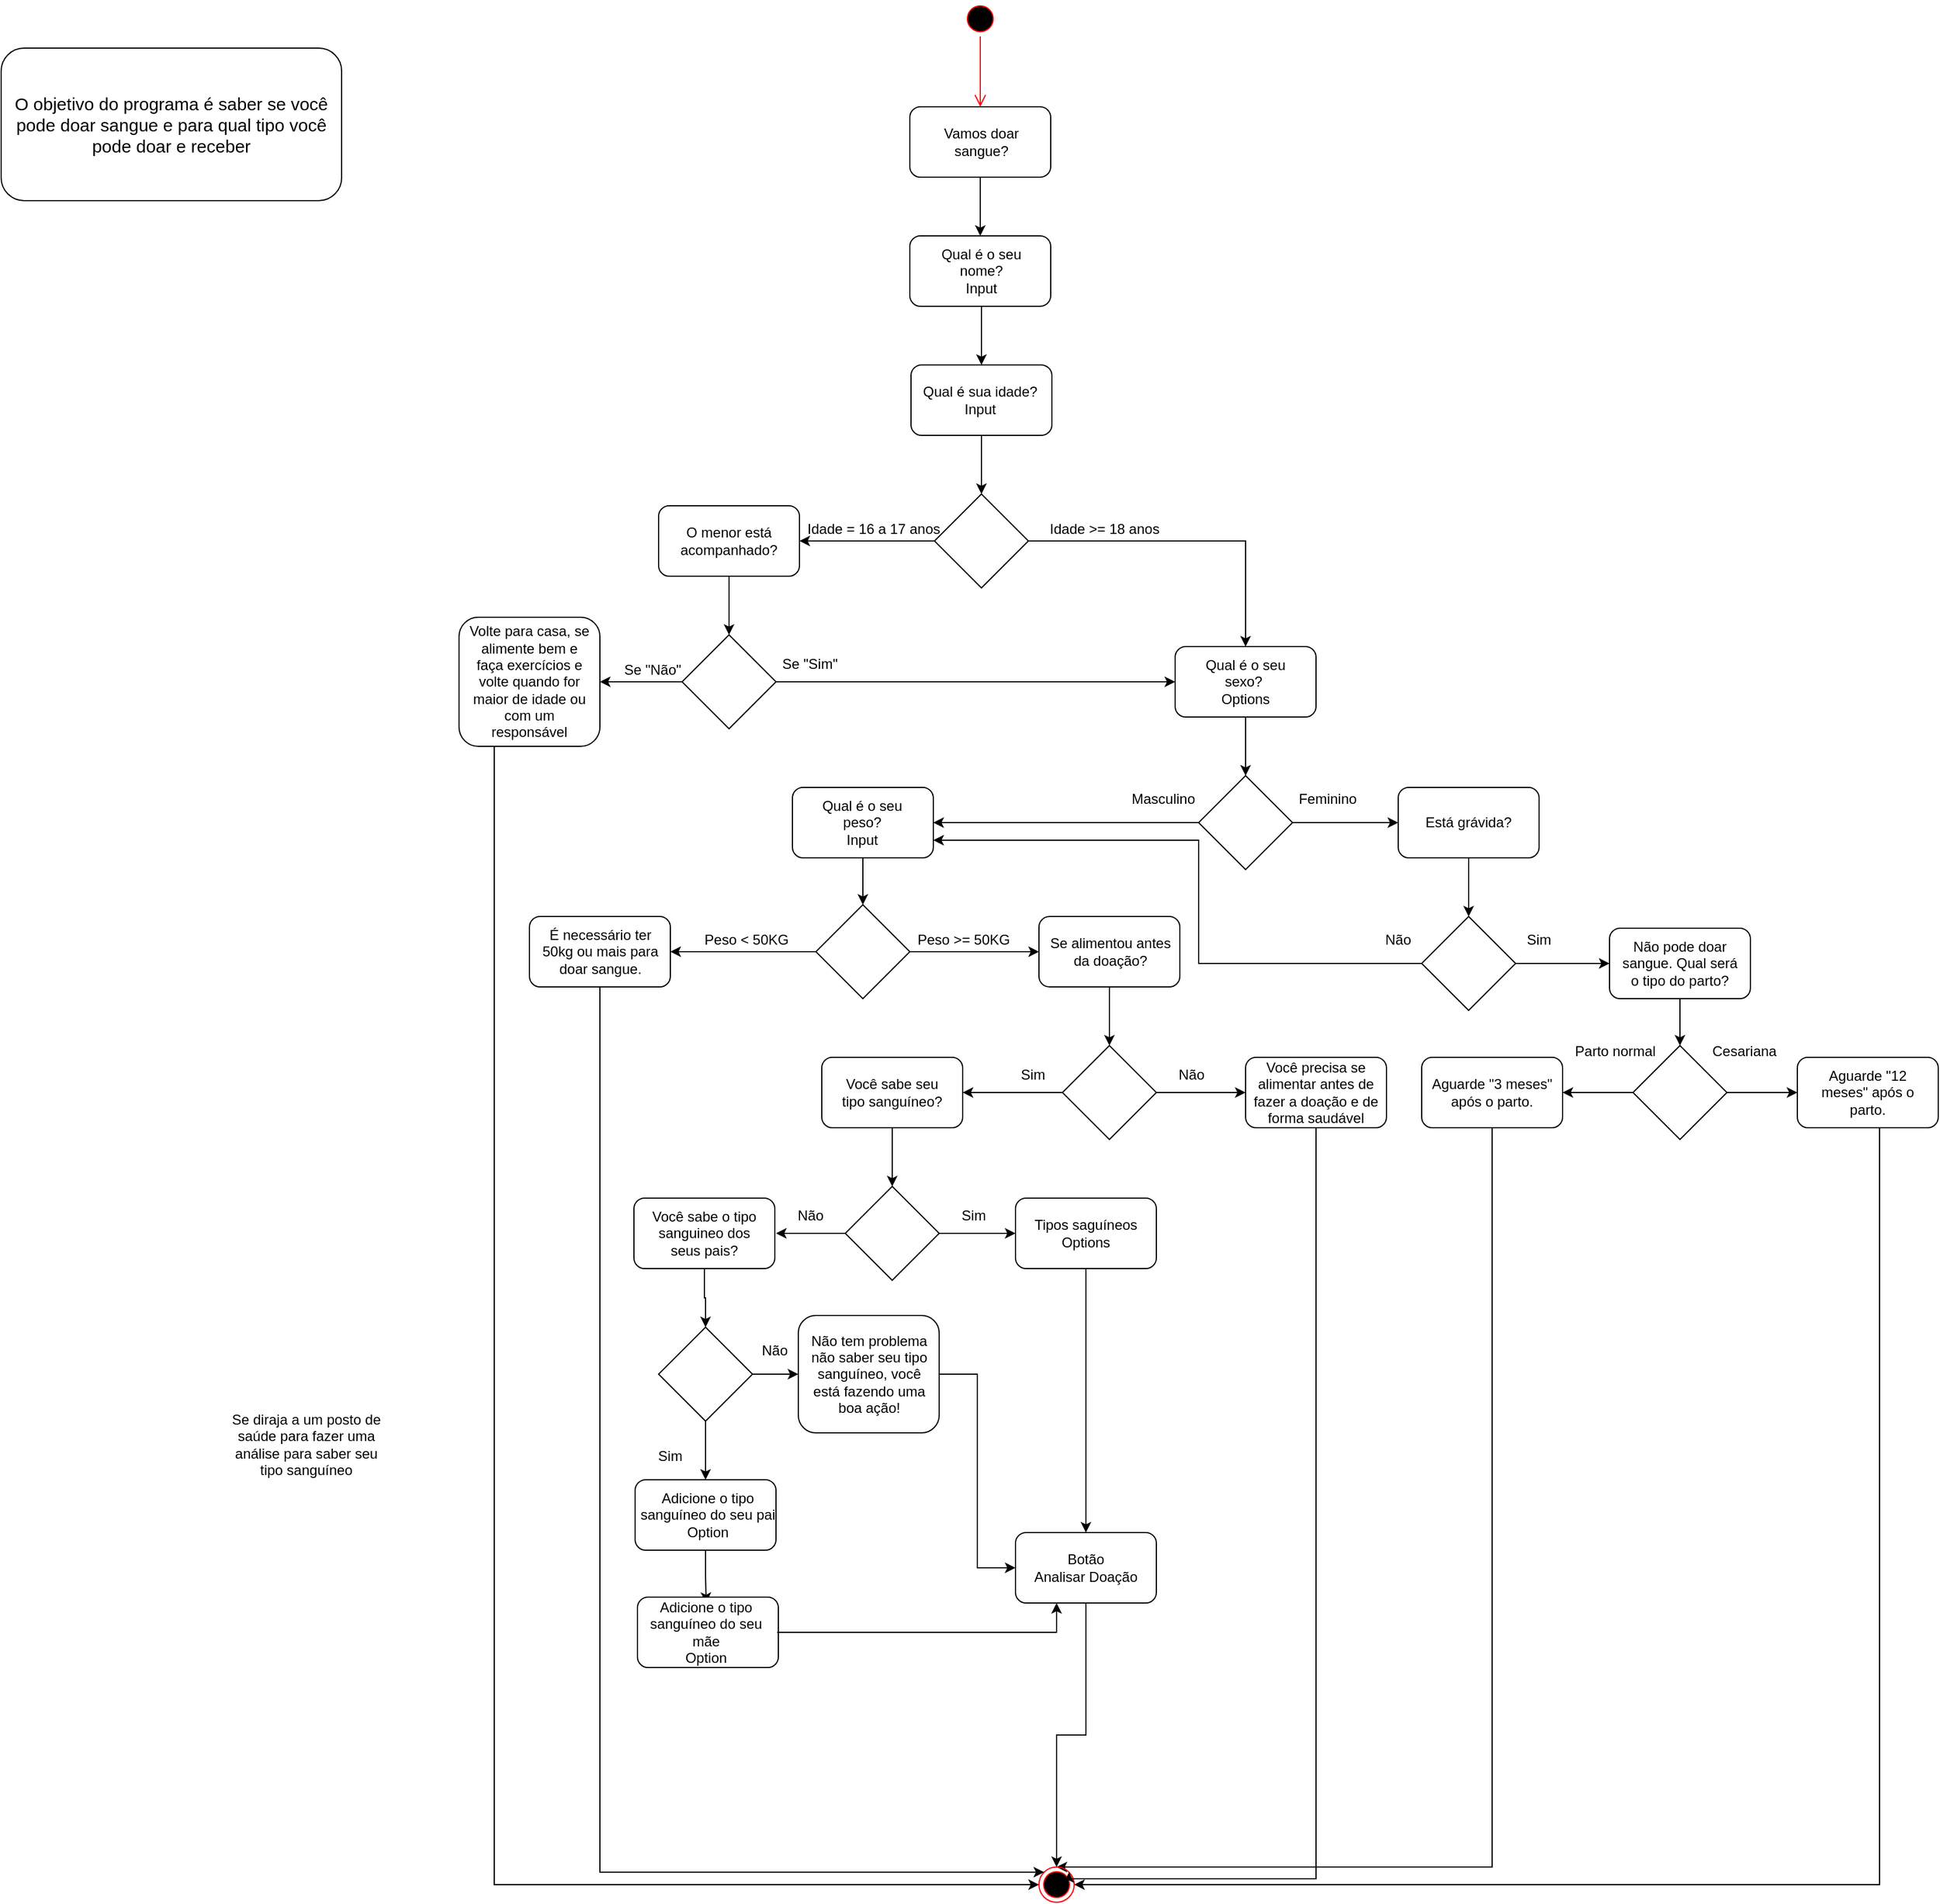 <mxfile version="14.1.8" type="device"><diagram id="5ksICVhBt_8RiH0qXuux" name="Página-1"><mxGraphModel dx="3310" dy="1068" grid="1" gridSize="10" guides="1" tooltips="1" connect="1" arrows="1" fold="1" page="1" pageScale="1" pageWidth="827" pageHeight="1169" math="0" shadow="0"><root><mxCell id="0"/><mxCell id="1" parent="0"/><mxCell id="E8vnJI_Ufq-YK6U0s7jm-1" value="" style="ellipse;html=1;shape=startState;fillColor=#000000;strokeColor=#ff0000;" vertex="1" parent="1"><mxGeometry x="399" y="60" width="30" height="30" as="geometry"/></mxCell><mxCell id="E8vnJI_Ufq-YK6U0s7jm-2" value="" style="edgeStyle=orthogonalEdgeStyle;html=1;verticalAlign=bottom;endArrow=open;endSize=8;strokeColor=#ff0000;" edge="1" source="E8vnJI_Ufq-YK6U0s7jm-1" parent="1"><mxGeometry relative="1" as="geometry"><mxPoint x="414" y="150" as="targetPoint"/></mxGeometry></mxCell><mxCell id="E8vnJI_Ufq-YK6U0s7jm-9" style="edgeStyle=orthogonalEdgeStyle;rounded=0;orthogonalLoop=1;jettySize=auto;html=1;entryX=0.5;entryY=0;entryDx=0;entryDy=0;" edge="1" parent="1" source="E8vnJI_Ufq-YK6U0s7jm-3" target="E8vnJI_Ufq-YK6U0s7jm-5"><mxGeometry relative="1" as="geometry"/></mxCell><mxCell id="E8vnJI_Ufq-YK6U0s7jm-3" value="" style="rounded=1;whiteSpace=wrap;html=1;" vertex="1" parent="1"><mxGeometry x="354" y="150" width="120" height="60" as="geometry"/></mxCell><mxCell id="E8vnJI_Ufq-YK6U0s7jm-4" value="Vamos doar sangue?" style="text;html=1;strokeColor=none;fillColor=none;align=center;verticalAlign=middle;whiteSpace=wrap;rounded=0;" vertex="1" parent="1"><mxGeometry x="360" y="160" width="110" height="40" as="geometry"/></mxCell><mxCell id="E8vnJI_Ufq-YK6U0s7jm-5" value="" style="rounded=1;whiteSpace=wrap;html=1;" vertex="1" parent="1"><mxGeometry x="354" y="260" width="120" height="60" as="geometry"/></mxCell><mxCell id="E8vnJI_Ufq-YK6U0s7jm-12" style="edgeStyle=orthogonalEdgeStyle;rounded=0;orthogonalLoop=1;jettySize=auto;html=1;entryX=0.5;entryY=0;entryDx=0;entryDy=0;" edge="1" parent="1" source="E8vnJI_Ufq-YK6U0s7jm-10" target="E8vnJI_Ufq-YK6U0s7jm-11"><mxGeometry relative="1" as="geometry"/></mxCell><mxCell id="E8vnJI_Ufq-YK6U0s7jm-10" value="Qual é o seu nome?&lt;br&gt;Input" style="text;html=1;strokeColor=none;fillColor=none;align=center;verticalAlign=middle;whiteSpace=wrap;rounded=0;" vertex="1" parent="1"><mxGeometry x="360" y="260" width="110" height="60" as="geometry"/></mxCell><mxCell id="E8vnJI_Ufq-YK6U0s7jm-17" style="edgeStyle=orthogonalEdgeStyle;rounded=0;orthogonalLoop=1;jettySize=auto;html=1;entryX=0.5;entryY=0;entryDx=0;entryDy=0;" edge="1" parent="1" source="E8vnJI_Ufq-YK6U0s7jm-11" target="E8vnJI_Ufq-YK6U0s7jm-16"><mxGeometry relative="1" as="geometry"/></mxCell><mxCell id="E8vnJI_Ufq-YK6U0s7jm-11" value="" style="rounded=1;whiteSpace=wrap;html=1;" vertex="1" parent="1"><mxGeometry x="355" y="370" width="120" height="60" as="geometry"/></mxCell><mxCell id="E8vnJI_Ufq-YK6U0s7jm-13" value="Qual é sua idade?&lt;br&gt;Input" style="text;html=1;strokeColor=none;fillColor=none;align=center;verticalAlign=middle;whiteSpace=wrap;rounded=0;" vertex="1" parent="1"><mxGeometry x="364" y="370" width="100" height="60" as="geometry"/></mxCell><mxCell id="E8vnJI_Ufq-YK6U0s7jm-21" style="edgeStyle=orthogonalEdgeStyle;rounded=0;orthogonalLoop=1;jettySize=auto;html=1;entryX=1;entryY=0.5;entryDx=0;entryDy=0;" edge="1" parent="1" source="E8vnJI_Ufq-YK6U0s7jm-16" target="E8vnJI_Ufq-YK6U0s7jm-19"><mxGeometry relative="1" as="geometry"/></mxCell><mxCell id="E8vnJI_Ufq-YK6U0s7jm-151" style="edgeStyle=orthogonalEdgeStyle;rounded=0;orthogonalLoop=1;jettySize=auto;html=1;entryX=0.5;entryY=0;entryDx=0;entryDy=0;" edge="1" parent="1" source="E8vnJI_Ufq-YK6U0s7jm-16" target="E8vnJI_Ufq-YK6U0s7jm-38"><mxGeometry relative="1" as="geometry"/></mxCell><mxCell id="E8vnJI_Ufq-YK6U0s7jm-16" value="" style="rhombus;whiteSpace=wrap;html=1;" vertex="1" parent="1"><mxGeometry x="375" y="480" width="80" height="80" as="geometry"/></mxCell><mxCell id="E8vnJI_Ufq-YK6U0s7jm-25" style="edgeStyle=orthogonalEdgeStyle;rounded=0;orthogonalLoop=1;jettySize=auto;html=1;entryX=0.5;entryY=0;entryDx=0;entryDy=0;" edge="1" parent="1" source="E8vnJI_Ufq-YK6U0s7jm-19" target="E8vnJI_Ufq-YK6U0s7jm-24"><mxGeometry relative="1" as="geometry"/></mxCell><mxCell id="E8vnJI_Ufq-YK6U0s7jm-19" value="" style="rounded=1;whiteSpace=wrap;html=1;" vertex="1" parent="1"><mxGeometry x="140" y="490" width="120" height="60" as="geometry"/></mxCell><mxCell id="E8vnJI_Ufq-YK6U0s7jm-22" value="Idade = 16 a 17 anos&amp;nbsp;" style="text;html=1;strokeColor=none;fillColor=none;align=center;verticalAlign=middle;whiteSpace=wrap;rounded=0;" vertex="1" parent="1"><mxGeometry x="260" y="500" width="130" height="20" as="geometry"/></mxCell><mxCell id="E8vnJI_Ufq-YK6U0s7jm-23" value="O menor está acompanhado?" style="text;html=1;strokeColor=none;fillColor=none;align=center;verticalAlign=middle;whiteSpace=wrap;rounded=0;" vertex="1" parent="1"><mxGeometry x="145" y="500" width="110" height="40" as="geometry"/></mxCell><mxCell id="E8vnJI_Ufq-YK6U0s7jm-29" style="edgeStyle=orthogonalEdgeStyle;rounded=0;orthogonalLoop=1;jettySize=auto;html=1;" edge="1" parent="1" source="E8vnJI_Ufq-YK6U0s7jm-24" target="E8vnJI_Ufq-YK6U0s7jm-26"><mxGeometry relative="1" as="geometry"/></mxCell><mxCell id="E8vnJI_Ufq-YK6U0s7jm-150" style="edgeStyle=orthogonalEdgeStyle;rounded=0;orthogonalLoop=1;jettySize=auto;html=1;entryX=0;entryY=0.5;entryDx=0;entryDy=0;" edge="1" parent="1" source="E8vnJI_Ufq-YK6U0s7jm-24" target="E8vnJI_Ufq-YK6U0s7jm-38"><mxGeometry relative="1" as="geometry"/></mxCell><mxCell id="E8vnJI_Ufq-YK6U0s7jm-24" value="" style="rhombus;whiteSpace=wrap;html=1;" vertex="1" parent="1"><mxGeometry x="160" y="600" width="80" height="80" as="geometry"/></mxCell><mxCell id="E8vnJI_Ufq-YK6U0s7jm-76" style="edgeStyle=orthogonalEdgeStyle;rounded=0;orthogonalLoop=1;jettySize=auto;html=1;entryX=0;entryY=0.5;entryDx=0;entryDy=0;" edge="1" parent="1" source="E8vnJI_Ufq-YK6U0s7jm-26" target="E8vnJI_Ufq-YK6U0s7jm-72"><mxGeometry relative="1" as="geometry"><Array as="points"><mxPoint y="1665"/></Array></mxGeometry></mxCell><mxCell id="E8vnJI_Ufq-YK6U0s7jm-26" value="" style="rounded=1;whiteSpace=wrap;html=1;" vertex="1" parent="1"><mxGeometry x="-30" y="585" width="120" height="110" as="geometry"/></mxCell><mxCell id="E8vnJI_Ufq-YK6U0s7jm-28" value="Idade &amp;gt;= 18 anos" style="text;html=1;strokeColor=none;fillColor=none;align=center;verticalAlign=middle;whiteSpace=wrap;rounded=0;" vertex="1" parent="1"><mxGeometry x="455" y="500" width="130" height="20" as="geometry"/></mxCell><mxCell id="E8vnJI_Ufq-YK6U0s7jm-31" value="Se &quot;Sim&quot;" style="text;html=1;strokeColor=none;fillColor=none;align=center;verticalAlign=middle;whiteSpace=wrap;rounded=0;" vertex="1" parent="1"><mxGeometry x="234.25" y="615" width="70" height="20" as="geometry"/></mxCell><mxCell id="E8vnJI_Ufq-YK6U0s7jm-32" value="Se &quot;Não&quot;" style="text;html=1;strokeColor=none;fillColor=none;align=center;verticalAlign=middle;whiteSpace=wrap;rounded=0;" vertex="1" parent="1"><mxGeometry x="100" y="620" width="70" height="20" as="geometry"/></mxCell><mxCell id="E8vnJI_Ufq-YK6U0s7jm-33" value="Volte para casa, se alimente bem e faça exercícios e volte quando for maior de idade ou com um responsável" style="text;html=1;strokeColor=none;fillColor=none;align=center;verticalAlign=middle;whiteSpace=wrap;rounded=0;" vertex="1" parent="1"><mxGeometry x="-25" y="620" width="110" height="40" as="geometry"/></mxCell><mxCell id="E8vnJI_Ufq-YK6U0s7jm-45" style="edgeStyle=orthogonalEdgeStyle;rounded=0;orthogonalLoop=1;jettySize=auto;html=1;entryX=0.5;entryY=0;entryDx=0;entryDy=0;" edge="1" parent="1" source="E8vnJI_Ufq-YK6U0s7jm-38" target="E8vnJI_Ufq-YK6U0s7jm-44"><mxGeometry relative="1" as="geometry"/></mxCell><mxCell id="E8vnJI_Ufq-YK6U0s7jm-38" value="" style="rounded=1;whiteSpace=wrap;html=1;" vertex="1" parent="1"><mxGeometry x="580" y="610" width="120" height="60" as="geometry"/></mxCell><mxCell id="E8vnJI_Ufq-YK6U0s7jm-39" value="Qual é o seu sexo?&amp;nbsp;&lt;br&gt;Options" style="text;html=1;strokeColor=none;fillColor=none;align=center;verticalAlign=middle;whiteSpace=wrap;rounded=0;" vertex="1" parent="1"><mxGeometry x="590" y="615" width="100" height="50" as="geometry"/></mxCell><mxCell id="E8vnJI_Ufq-YK6U0s7jm-50" style="edgeStyle=orthogonalEdgeStyle;rounded=0;orthogonalLoop=1;jettySize=auto;html=1;entryX=0;entryY=0.5;entryDx=0;entryDy=0;" edge="1" parent="1" source="E8vnJI_Ufq-YK6U0s7jm-44" target="E8vnJI_Ufq-YK6U0s7jm-49"><mxGeometry relative="1" as="geometry"/></mxCell><mxCell id="E8vnJI_Ufq-YK6U0s7jm-78" style="edgeStyle=orthogonalEdgeStyle;rounded=0;orthogonalLoop=1;jettySize=auto;html=1;entryX=1;entryY=0.5;entryDx=0;entryDy=0;" edge="1" parent="1" source="E8vnJI_Ufq-YK6U0s7jm-44" target="E8vnJI_Ufq-YK6U0s7jm-77"><mxGeometry relative="1" as="geometry"/></mxCell><mxCell id="E8vnJI_Ufq-YK6U0s7jm-44" value="" style="rhombus;whiteSpace=wrap;html=1;" vertex="1" parent="1"><mxGeometry x="600" y="720" width="80" height="80" as="geometry"/></mxCell><mxCell id="E8vnJI_Ufq-YK6U0s7jm-46" value="Feminino" style="text;html=1;strokeColor=none;fillColor=none;align=center;verticalAlign=middle;whiteSpace=wrap;rounded=0;" vertex="1" parent="1"><mxGeometry x="680" y="730" width="60" height="20" as="geometry"/></mxCell><mxCell id="E8vnJI_Ufq-YK6U0s7jm-47" value="Masculino" style="text;html=1;strokeColor=none;fillColor=none;align=center;verticalAlign=middle;whiteSpace=wrap;rounded=0;" vertex="1" parent="1"><mxGeometry x="540" y="730" width="60" height="20" as="geometry"/></mxCell><mxCell id="E8vnJI_Ufq-YK6U0s7jm-53" style="edgeStyle=orthogonalEdgeStyle;rounded=0;orthogonalLoop=1;jettySize=auto;html=1;entryX=0.5;entryY=0;entryDx=0;entryDy=0;" edge="1" parent="1" source="E8vnJI_Ufq-YK6U0s7jm-48" target="E8vnJI_Ufq-YK6U0s7jm-51"><mxGeometry relative="1" as="geometry"/></mxCell><mxCell id="E8vnJI_Ufq-YK6U0s7jm-48" value="" style="rounded=1;whiteSpace=wrap;html=1;" vertex="1" parent="1"><mxGeometry x="770" y="730" width="120" height="60" as="geometry"/></mxCell><mxCell id="E8vnJI_Ufq-YK6U0s7jm-49" value="Está grávida?" style="text;html=1;strokeColor=none;fillColor=none;align=center;verticalAlign=middle;whiteSpace=wrap;rounded=0;" vertex="1" parent="1"><mxGeometry x="770" y="735" width="120" height="50" as="geometry"/></mxCell><mxCell id="E8vnJI_Ufq-YK6U0s7jm-57" style="edgeStyle=orthogonalEdgeStyle;rounded=0;orthogonalLoop=1;jettySize=auto;html=1;entryX=0;entryY=0.5;entryDx=0;entryDy=0;" edge="1" parent="1" source="E8vnJI_Ufq-YK6U0s7jm-51" target="E8vnJI_Ufq-YK6U0s7jm-56"><mxGeometry relative="1" as="geometry"/></mxCell><mxCell id="E8vnJI_Ufq-YK6U0s7jm-80" style="edgeStyle=orthogonalEdgeStyle;rounded=0;orthogonalLoop=1;jettySize=auto;html=1;entryX=1;entryY=0.75;entryDx=0;entryDy=0;" edge="1" parent="1" source="E8vnJI_Ufq-YK6U0s7jm-51" target="E8vnJI_Ufq-YK6U0s7jm-77"><mxGeometry relative="1" as="geometry"><Array as="points"><mxPoint x="600" y="880"/><mxPoint x="600" y="775"/></Array></mxGeometry></mxCell><mxCell id="E8vnJI_Ufq-YK6U0s7jm-51" value="" style="rhombus;whiteSpace=wrap;html=1;" vertex="1" parent="1"><mxGeometry x="790" y="840" width="80" height="80" as="geometry"/></mxCell><mxCell id="E8vnJI_Ufq-YK6U0s7jm-54" value="Não" style="text;html=1;strokeColor=none;fillColor=none;align=center;verticalAlign=middle;whiteSpace=wrap;rounded=0;" vertex="1" parent="1"><mxGeometry x="750" y="850" width="40" height="20" as="geometry"/></mxCell><mxCell id="E8vnJI_Ufq-YK6U0s7jm-55" value="Sim" style="text;html=1;strokeColor=none;fillColor=none;align=center;verticalAlign=middle;whiteSpace=wrap;rounded=0;" vertex="1" parent="1"><mxGeometry x="870" y="850" width="40" height="20" as="geometry"/></mxCell><mxCell id="E8vnJI_Ufq-YK6U0s7jm-62" style="edgeStyle=orthogonalEdgeStyle;rounded=0;orthogonalLoop=1;jettySize=auto;html=1;entryX=0.5;entryY=0;entryDx=0;entryDy=0;" edge="1" parent="1" source="E8vnJI_Ufq-YK6U0s7jm-56" target="E8vnJI_Ufq-YK6U0s7jm-60"><mxGeometry relative="1" as="geometry"/></mxCell><mxCell id="E8vnJI_Ufq-YK6U0s7jm-56" value="" style="rounded=1;whiteSpace=wrap;html=1;" vertex="1" parent="1"><mxGeometry x="950" y="850" width="120" height="60" as="geometry"/></mxCell><mxCell id="E8vnJI_Ufq-YK6U0s7jm-59" value="Não pode doar sangue. Qual será o tipo do parto?" style="text;html=1;strokeColor=none;fillColor=none;align=center;verticalAlign=middle;whiteSpace=wrap;rounded=0;" vertex="1" parent="1"><mxGeometry x="955" y="855" width="110" height="50" as="geometry"/></mxCell><mxCell id="E8vnJI_Ufq-YK6U0s7jm-65" style="edgeStyle=orthogonalEdgeStyle;rounded=0;orthogonalLoop=1;jettySize=auto;html=1;entryX=0;entryY=0.5;entryDx=0;entryDy=0;" edge="1" parent="1" source="E8vnJI_Ufq-YK6U0s7jm-60" target="E8vnJI_Ufq-YK6U0s7jm-63"><mxGeometry relative="1" as="geometry"/></mxCell><mxCell id="E8vnJI_Ufq-YK6U0s7jm-66" style="edgeStyle=orthogonalEdgeStyle;rounded=0;orthogonalLoop=1;jettySize=auto;html=1;entryX=1;entryY=0.5;entryDx=0;entryDy=0;" edge="1" parent="1" source="E8vnJI_Ufq-YK6U0s7jm-60" target="E8vnJI_Ufq-YK6U0s7jm-64"><mxGeometry relative="1" as="geometry"/></mxCell><mxCell id="E8vnJI_Ufq-YK6U0s7jm-60" value="" style="rhombus;whiteSpace=wrap;html=1;" vertex="1" parent="1"><mxGeometry x="970" y="950" width="80" height="80" as="geometry"/></mxCell><mxCell id="E8vnJI_Ufq-YK6U0s7jm-74" style="edgeStyle=orthogonalEdgeStyle;rounded=0;orthogonalLoop=1;jettySize=auto;html=1;entryX=1;entryY=0.5;entryDx=0;entryDy=0;" edge="1" parent="1" source="E8vnJI_Ufq-YK6U0s7jm-63" target="E8vnJI_Ufq-YK6U0s7jm-72"><mxGeometry relative="1" as="geometry"><Array as="points"><mxPoint x="1180" y="1665"/></Array></mxGeometry></mxCell><mxCell id="E8vnJI_Ufq-YK6U0s7jm-63" value="" style="rounded=1;whiteSpace=wrap;html=1;" vertex="1" parent="1"><mxGeometry x="1110" y="960" width="120" height="60" as="geometry"/></mxCell><mxCell id="E8vnJI_Ufq-YK6U0s7jm-75" style="edgeStyle=orthogonalEdgeStyle;rounded=0;orthogonalLoop=1;jettySize=auto;html=1;entryX=0.5;entryY=0;entryDx=0;entryDy=0;" edge="1" parent="1" source="E8vnJI_Ufq-YK6U0s7jm-64" target="E8vnJI_Ufq-YK6U0s7jm-72"><mxGeometry relative="1" as="geometry"><Array as="points"><mxPoint x="850" y="1650"/></Array></mxGeometry></mxCell><mxCell id="E8vnJI_Ufq-YK6U0s7jm-64" value="" style="rounded=1;whiteSpace=wrap;html=1;" vertex="1" parent="1"><mxGeometry x="790" y="960" width="120" height="60" as="geometry"/></mxCell><mxCell id="E8vnJI_Ufq-YK6U0s7jm-67" value="Parto normal" style="text;html=1;strokeColor=none;fillColor=none;align=center;verticalAlign=middle;whiteSpace=wrap;rounded=0;" vertex="1" parent="1"><mxGeometry x="910" y="940" width="90" height="30" as="geometry"/></mxCell><mxCell id="E8vnJI_Ufq-YK6U0s7jm-69" value="Cesariana" style="text;html=1;strokeColor=none;fillColor=none;align=center;verticalAlign=middle;whiteSpace=wrap;rounded=0;" vertex="1" parent="1"><mxGeometry x="1020" y="940" width="90" height="30" as="geometry"/></mxCell><mxCell id="E8vnJI_Ufq-YK6U0s7jm-70" value="Aguarde &quot;12 meses&quot; após o parto." style="text;html=1;strokeColor=none;fillColor=none;align=center;verticalAlign=middle;whiteSpace=wrap;rounded=0;" vertex="1" parent="1"><mxGeometry x="1115" y="970" width="110" height="40" as="geometry"/></mxCell><mxCell id="E8vnJI_Ufq-YK6U0s7jm-71" value="Aguarde &quot;3 meses&quot; após o parto." style="text;html=1;strokeColor=none;fillColor=none;align=center;verticalAlign=middle;whiteSpace=wrap;rounded=0;" vertex="1" parent="1"><mxGeometry x="795" y="970" width="110" height="40" as="geometry"/></mxCell><mxCell id="E8vnJI_Ufq-YK6U0s7jm-72" value="" style="ellipse;html=1;shape=endState;fillColor=#000000;strokeColor=#ff0000;" vertex="1" parent="1"><mxGeometry x="464" y="1650" width="30" height="30" as="geometry"/></mxCell><mxCell id="E8vnJI_Ufq-YK6U0s7jm-84" style="edgeStyle=orthogonalEdgeStyle;rounded=0;orthogonalLoop=1;jettySize=auto;html=1;entryX=0.5;entryY=0;entryDx=0;entryDy=0;" edge="1" parent="1" source="E8vnJI_Ufq-YK6U0s7jm-77" target="E8vnJI_Ufq-YK6U0s7jm-82"><mxGeometry relative="1" as="geometry"/></mxCell><mxCell id="E8vnJI_Ufq-YK6U0s7jm-77" value="" style="rounded=1;whiteSpace=wrap;html=1;" vertex="1" parent="1"><mxGeometry x="254" y="730" width="120" height="60" as="geometry"/></mxCell><mxCell id="E8vnJI_Ufq-YK6U0s7jm-81" value="Qual é o seu peso?&lt;br&gt;Input" style="text;html=1;strokeColor=none;fillColor=none;align=center;verticalAlign=middle;whiteSpace=wrap;rounded=0;" vertex="1" parent="1"><mxGeometry x="264" y="730" width="99" height="60" as="geometry"/></mxCell><mxCell id="E8vnJI_Ufq-YK6U0s7jm-88" style="edgeStyle=orthogonalEdgeStyle;rounded=0;orthogonalLoop=1;jettySize=auto;html=1;entryX=1;entryY=0.5;entryDx=0;entryDy=0;" edge="1" parent="1" source="E8vnJI_Ufq-YK6U0s7jm-82" target="E8vnJI_Ufq-YK6U0s7jm-86"><mxGeometry relative="1" as="geometry"/></mxCell><mxCell id="E8vnJI_Ufq-YK6U0s7jm-90" style="edgeStyle=orthogonalEdgeStyle;rounded=0;orthogonalLoop=1;jettySize=auto;html=1;entryX=0;entryY=0.5;entryDx=0;entryDy=0;" edge="1" parent="1" source="E8vnJI_Ufq-YK6U0s7jm-82" target="E8vnJI_Ufq-YK6U0s7jm-85"><mxGeometry relative="1" as="geometry"/></mxCell><mxCell id="E8vnJI_Ufq-YK6U0s7jm-82" value="" style="rhombus;whiteSpace=wrap;html=1;" vertex="1" parent="1"><mxGeometry x="274" y="830" width="80" height="80" as="geometry"/></mxCell><mxCell id="E8vnJI_Ufq-YK6U0s7jm-102" style="edgeStyle=orthogonalEdgeStyle;rounded=0;orthogonalLoop=1;jettySize=auto;html=1;" edge="1" parent="1" source="E8vnJI_Ufq-YK6U0s7jm-85"><mxGeometry relative="1" as="geometry"><mxPoint x="524" y="950" as="targetPoint"/></mxGeometry></mxCell><mxCell id="E8vnJI_Ufq-YK6U0s7jm-85" value="" style="rounded=1;whiteSpace=wrap;html=1;" vertex="1" parent="1"><mxGeometry x="464" y="840" width="120" height="60" as="geometry"/></mxCell><mxCell id="E8vnJI_Ufq-YK6U0s7jm-93" style="edgeStyle=orthogonalEdgeStyle;rounded=0;orthogonalLoop=1;jettySize=auto;html=1;entryX=0;entryY=0;entryDx=0;entryDy=0;" edge="1" parent="1" source="E8vnJI_Ufq-YK6U0s7jm-86" target="E8vnJI_Ufq-YK6U0s7jm-72"><mxGeometry relative="1" as="geometry"><Array as="points"><mxPoint x="90" y="1654"/></Array></mxGeometry></mxCell><mxCell id="E8vnJI_Ufq-YK6U0s7jm-86" value="" style="rounded=1;whiteSpace=wrap;html=1;" vertex="1" parent="1"><mxGeometry x="30" y="840" width="120" height="60" as="geometry"/></mxCell><mxCell id="E8vnJI_Ufq-YK6U0s7jm-87" value="Peso &amp;lt; 50KG" style="text;html=1;strokeColor=none;fillColor=none;align=center;verticalAlign=middle;whiteSpace=wrap;rounded=0;" vertex="1" parent="1"><mxGeometry x="145" y="850" width="140" height="20" as="geometry"/></mxCell><mxCell id="E8vnJI_Ufq-YK6U0s7jm-89" value="Peso &amp;gt;= 50KG" style="text;html=1;strokeColor=none;fillColor=none;align=center;verticalAlign=middle;whiteSpace=wrap;rounded=0;" vertex="1" parent="1"><mxGeometry x="330" y="850" width="140" height="20" as="geometry"/></mxCell><mxCell id="E8vnJI_Ufq-YK6U0s7jm-91" value="É necessário ter 50kg ou mais para doar sangue." style="text;html=1;strokeColor=none;fillColor=none;align=center;verticalAlign=middle;whiteSpace=wrap;rounded=0;" vertex="1" parent="1"><mxGeometry x="34.5" y="845" width="111" height="50" as="geometry"/></mxCell><mxCell id="E8vnJI_Ufq-YK6U0s7jm-94" value="Se alimentou antes da doação?" style="text;html=1;strokeColor=none;fillColor=none;align=center;verticalAlign=middle;whiteSpace=wrap;rounded=0;" vertex="1" parent="1"><mxGeometry x="470" y="845" width="110" height="50" as="geometry"/></mxCell><mxCell id="E8vnJI_Ufq-YK6U0s7jm-106" style="edgeStyle=orthogonalEdgeStyle;rounded=0;orthogonalLoop=1;jettySize=auto;html=1;entryX=0;entryY=0.5;entryDx=0;entryDy=0;" edge="1" parent="1" source="E8vnJI_Ufq-YK6U0s7jm-99" target="E8vnJI_Ufq-YK6U0s7jm-103"><mxGeometry relative="1" as="geometry"/></mxCell><mxCell id="E8vnJI_Ufq-YK6U0s7jm-114" style="edgeStyle=orthogonalEdgeStyle;rounded=0;orthogonalLoop=1;jettySize=auto;html=1;entryX=1;entryY=0.5;entryDx=0;entryDy=0;" edge="1" parent="1" source="E8vnJI_Ufq-YK6U0s7jm-99" target="E8vnJI_Ufq-YK6U0s7jm-113"><mxGeometry relative="1" as="geometry"/></mxCell><mxCell id="E8vnJI_Ufq-YK6U0s7jm-99" value="" style="rhombus;whiteSpace=wrap;html=1;" vertex="1" parent="1"><mxGeometry x="484" y="950" width="80" height="80" as="geometry"/></mxCell><mxCell id="E8vnJI_Ufq-YK6U0s7jm-108" style="edgeStyle=orthogonalEdgeStyle;rounded=0;orthogonalLoop=1;jettySize=auto;html=1;entryX=1;entryY=0;entryDx=0;entryDy=0;" edge="1" parent="1" source="E8vnJI_Ufq-YK6U0s7jm-103" target="E8vnJI_Ufq-YK6U0s7jm-72"><mxGeometry relative="1" as="geometry"><Array as="points"><mxPoint x="700" y="1660"/><mxPoint x="490" y="1660"/></Array></mxGeometry></mxCell><mxCell id="E8vnJI_Ufq-YK6U0s7jm-103" value="" style="rounded=1;whiteSpace=wrap;html=1;" vertex="1" parent="1"><mxGeometry x="640" y="960" width="120" height="60" as="geometry"/></mxCell><mxCell id="E8vnJI_Ufq-YK6U0s7jm-104" value="Sim" style="text;html=1;strokeColor=none;fillColor=none;align=center;verticalAlign=middle;whiteSpace=wrap;rounded=0;" vertex="1" parent="1"><mxGeometry x="429" y="960" width="60" height="30" as="geometry"/></mxCell><mxCell id="E8vnJI_Ufq-YK6U0s7jm-105" value="Não" style="text;html=1;strokeColor=none;fillColor=none;align=center;verticalAlign=middle;whiteSpace=wrap;rounded=0;" vertex="1" parent="1"><mxGeometry x="564" y="960" width="60" height="30" as="geometry"/></mxCell><mxCell id="E8vnJI_Ufq-YK6U0s7jm-107" value="Você precisa se alimentar antes de fazer a doação e de forma saudável" style="text;html=1;strokeColor=none;fillColor=none;align=center;verticalAlign=middle;whiteSpace=wrap;rounded=0;" vertex="1" parent="1"><mxGeometry x="645" y="960" width="110" height="60" as="geometry"/></mxCell><mxCell id="E8vnJI_Ufq-YK6U0s7jm-146" style="edgeStyle=orthogonalEdgeStyle;rounded=0;orthogonalLoop=1;jettySize=auto;html=1;entryX=0.5;entryY=0;entryDx=0;entryDy=0;" edge="1" parent="1" source="E8vnJI_Ufq-YK6U0s7jm-109" target="E8vnJI_Ufq-YK6U0s7jm-144"><mxGeometry relative="1" as="geometry"/></mxCell><mxCell id="E8vnJI_Ufq-YK6U0s7jm-109" value="" style="rounded=1;whiteSpace=wrap;html=1;" vertex="1" parent="1"><mxGeometry x="444" y="1080" width="120" height="60" as="geometry"/></mxCell><mxCell id="E8vnJI_Ufq-YK6U0s7jm-111" value="Tipos saguíneos&lt;br&gt;Options" style="text;html=1;strokeColor=none;fillColor=none;align=center;verticalAlign=middle;whiteSpace=wrap;rounded=0;" vertex="1" parent="1"><mxGeometry x="454" y="1080" width="100" height="60" as="geometry"/></mxCell><mxCell id="E8vnJI_Ufq-YK6U0s7jm-119" style="edgeStyle=orthogonalEdgeStyle;rounded=0;orthogonalLoop=1;jettySize=auto;html=1;entryX=0.5;entryY=0;entryDx=0;entryDy=0;" edge="1" parent="1" source="E8vnJI_Ufq-YK6U0s7jm-113" target="E8vnJI_Ufq-YK6U0s7jm-118"><mxGeometry relative="1" as="geometry"/></mxCell><mxCell id="E8vnJI_Ufq-YK6U0s7jm-113" value="" style="rounded=1;whiteSpace=wrap;html=1;" vertex="1" parent="1"><mxGeometry x="279" y="960" width="120" height="60" as="geometry"/></mxCell><mxCell id="E8vnJI_Ufq-YK6U0s7jm-115" value="Você sabe seu tipo sanguíneo?" style="text;html=1;strokeColor=none;fillColor=none;align=center;verticalAlign=middle;whiteSpace=wrap;rounded=0;" vertex="1" parent="1"><mxGeometry x="289" y="970" width="100" height="40" as="geometry"/></mxCell><mxCell id="E8vnJI_Ufq-YK6U0s7jm-121" style="edgeStyle=orthogonalEdgeStyle;rounded=0;orthogonalLoop=1;jettySize=auto;html=1;entryX=0;entryY=0.5;entryDx=0;entryDy=0;" edge="1" parent="1" source="E8vnJI_Ufq-YK6U0s7jm-118" target="E8vnJI_Ufq-YK6U0s7jm-109"><mxGeometry relative="1" as="geometry"/></mxCell><mxCell id="E8vnJI_Ufq-YK6U0s7jm-122" style="edgeStyle=orthogonalEdgeStyle;rounded=0;orthogonalLoop=1;jettySize=auto;html=1;" edge="1" parent="1" source="E8vnJI_Ufq-YK6U0s7jm-118"><mxGeometry relative="1" as="geometry"><mxPoint x="240" y="1110" as="targetPoint"/></mxGeometry></mxCell><mxCell id="E8vnJI_Ufq-YK6U0s7jm-118" value="" style="rhombus;whiteSpace=wrap;html=1;" vertex="1" parent="1"><mxGeometry x="299" y="1070" width="80" height="80" as="geometry"/></mxCell><mxCell id="E8vnJI_Ufq-YK6U0s7jm-127" style="edgeStyle=orthogonalEdgeStyle;rounded=0;orthogonalLoop=1;jettySize=auto;html=1;entryX=0.5;entryY=0;entryDx=0;entryDy=0;" edge="1" parent="1" source="E8vnJI_Ufq-YK6U0s7jm-120" target="E8vnJI_Ufq-YK6U0s7jm-126"><mxGeometry relative="1" as="geometry"/></mxCell><mxCell id="E8vnJI_Ufq-YK6U0s7jm-120" value="" style="rounded=1;whiteSpace=wrap;html=1;" vertex="1" parent="1"><mxGeometry x="119" y="1080" width="120" height="60" as="geometry"/></mxCell><mxCell id="E8vnJI_Ufq-YK6U0s7jm-123" value="Sim" style="text;html=1;strokeColor=none;fillColor=none;align=center;verticalAlign=middle;whiteSpace=wrap;rounded=0;" vertex="1" parent="1"><mxGeometry x="379" y="1080" width="58.5" height="30" as="geometry"/></mxCell><mxCell id="E8vnJI_Ufq-YK6U0s7jm-124" value="Não" style="text;html=1;strokeColor=none;fillColor=none;align=center;verticalAlign=middle;whiteSpace=wrap;rounded=0;" vertex="1" parent="1"><mxGeometry x="240" y="1080" width="58.5" height="30" as="geometry"/></mxCell><mxCell id="E8vnJI_Ufq-YK6U0s7jm-125" value="Você sabe o tipo sanguineo dos seus pais?" style="text;html=1;strokeColor=none;fillColor=none;align=center;verticalAlign=middle;whiteSpace=wrap;rounded=0;" vertex="1" parent="1"><mxGeometry x="129" y="1090" width="100" height="40" as="geometry"/></mxCell><mxCell id="E8vnJI_Ufq-YK6U0s7jm-130" style="edgeStyle=orthogonalEdgeStyle;rounded=0;orthogonalLoop=1;jettySize=auto;html=1;entryX=0.5;entryY=0;entryDx=0;entryDy=0;" edge="1" parent="1" source="E8vnJI_Ufq-YK6U0s7jm-126" target="E8vnJI_Ufq-YK6U0s7jm-129"><mxGeometry relative="1" as="geometry"/></mxCell><mxCell id="E8vnJI_Ufq-YK6U0s7jm-131" style="edgeStyle=orthogonalEdgeStyle;rounded=0;orthogonalLoop=1;jettySize=auto;html=1;entryX=0;entryY=0.5;entryDx=0;entryDy=0;" edge="1" parent="1" source="E8vnJI_Ufq-YK6U0s7jm-126" target="E8vnJI_Ufq-YK6U0s7jm-128"><mxGeometry relative="1" as="geometry"/></mxCell><mxCell id="E8vnJI_Ufq-YK6U0s7jm-126" value="" style="rhombus;whiteSpace=wrap;html=1;" vertex="1" parent="1"><mxGeometry x="140" y="1190" width="80" height="80" as="geometry"/></mxCell><mxCell id="E8vnJI_Ufq-YK6U0s7jm-147" style="edgeStyle=orthogonalEdgeStyle;rounded=0;orthogonalLoop=1;jettySize=auto;html=1;entryX=0;entryY=0.5;entryDx=0;entryDy=0;" edge="1" parent="1" source="E8vnJI_Ufq-YK6U0s7jm-128" target="E8vnJI_Ufq-YK6U0s7jm-143"><mxGeometry relative="1" as="geometry"/></mxCell><mxCell id="E8vnJI_Ufq-YK6U0s7jm-128" value="" style="rounded=1;whiteSpace=wrap;html=1;" vertex="1" parent="1"><mxGeometry x="259" y="1180" width="120" height="100" as="geometry"/></mxCell><mxCell id="E8vnJI_Ufq-YK6U0s7jm-142" style="edgeStyle=orthogonalEdgeStyle;rounded=0;orthogonalLoop=1;jettySize=auto;html=1;entryX=0.5;entryY=0;entryDx=0;entryDy=0;" edge="1" parent="1" source="E8vnJI_Ufq-YK6U0s7jm-129" target="E8vnJI_Ufq-YK6U0s7jm-140"><mxGeometry relative="1" as="geometry"/></mxCell><mxCell id="E8vnJI_Ufq-YK6U0s7jm-129" value="" style="rounded=1;whiteSpace=wrap;html=1;" vertex="1" parent="1"><mxGeometry x="120" y="1320" width="120" height="60" as="geometry"/></mxCell><mxCell id="E8vnJI_Ufq-YK6U0s7jm-132" value="Sim" style="text;html=1;strokeColor=none;fillColor=none;align=center;verticalAlign=middle;whiteSpace=wrap;rounded=0;" vertex="1" parent="1"><mxGeometry x="130" y="1290" width="40" height="20" as="geometry"/></mxCell><mxCell id="E8vnJI_Ufq-YK6U0s7jm-133" value="Não" style="text;html=1;strokeColor=none;fillColor=none;align=center;verticalAlign=middle;whiteSpace=wrap;rounded=0;" vertex="1" parent="1"><mxGeometry x="219" y="1200" width="40" height="20" as="geometry"/></mxCell><mxCell id="E8vnJI_Ufq-YK6U0s7jm-136" value="Adicione o tipo sanguíneo do seu pai&lt;br&gt;Option" style="text;html=1;strokeColor=none;fillColor=none;align=center;verticalAlign=middle;whiteSpace=wrap;rounded=0;" vertex="1" parent="1"><mxGeometry x="119" y="1325" width="126" height="50" as="geometry"/></mxCell><mxCell id="E8vnJI_Ufq-YK6U0s7jm-139" value="" style="rounded=1;whiteSpace=wrap;html=1;" vertex="1" parent="1"><mxGeometry x="122" y="1420" width="120" height="60" as="geometry"/></mxCell><mxCell id="E8vnJI_Ufq-YK6U0s7jm-149" style="edgeStyle=orthogonalEdgeStyle;rounded=0;orthogonalLoop=1;jettySize=auto;html=1;entryX=0.25;entryY=1;entryDx=0;entryDy=0;" edge="1" parent="1" source="E8vnJI_Ufq-YK6U0s7jm-140" target="E8vnJI_Ufq-YK6U0s7jm-144"><mxGeometry relative="1" as="geometry"/></mxCell><mxCell id="E8vnJI_Ufq-YK6U0s7jm-140" value="Adicione o tipo sanguíneo do seu mãe&lt;br&gt;Option" style="text;html=1;strokeColor=none;fillColor=none;align=center;verticalAlign=middle;whiteSpace=wrap;rounded=0;" vertex="1" parent="1"><mxGeometry x="120" y="1425" width="121" height="50" as="geometry"/></mxCell><mxCell id="E8vnJI_Ufq-YK6U0s7jm-148" style="edgeStyle=orthogonalEdgeStyle;rounded=0;orthogonalLoop=1;jettySize=auto;html=1;entryX=0.5;entryY=0;entryDx=0;entryDy=0;" edge="1" parent="1" source="E8vnJI_Ufq-YK6U0s7jm-143" target="E8vnJI_Ufq-YK6U0s7jm-72"><mxGeometry relative="1" as="geometry"/></mxCell><mxCell id="E8vnJI_Ufq-YK6U0s7jm-143" value="" style="rounded=1;whiteSpace=wrap;html=1;" vertex="1" parent="1"><mxGeometry x="444" y="1365" width="120" height="60" as="geometry"/></mxCell><mxCell id="E8vnJI_Ufq-YK6U0s7jm-144" value="Botão &lt;br&gt;Analisar Doação" style="text;html=1;strokeColor=none;fillColor=none;align=center;verticalAlign=middle;whiteSpace=wrap;rounded=0;" vertex="1" parent="1"><mxGeometry x="454" y="1365" width="100" height="60" as="geometry"/></mxCell><mxCell id="E8vnJI_Ufq-YK6U0s7jm-145" value="Não tem problema não saber seu tipo sanguíneo, você está fazendo uma boa ação!" style="text;html=1;strokeColor=none;fillColor=none;align=center;verticalAlign=middle;whiteSpace=wrap;rounded=0;" vertex="1" parent="1"><mxGeometry x="268.5" y="1205" width="101" height="50" as="geometry"/></mxCell><mxCell id="E8vnJI_Ufq-YK6U0s7jm-152" value="Se diraja a um posto de saúde para fazer uma análise para saber seu tipo sanguíneo" style="text;html=1;strokeColor=none;fillColor=none;align=center;verticalAlign=middle;whiteSpace=wrap;rounded=0;" vertex="1" parent="1"><mxGeometry x="-230" y="1240" width="140" height="100" as="geometry"/></mxCell><mxCell id="E8vnJI_Ufq-YK6U0s7jm-153" value="" style="rounded=1;whiteSpace=wrap;html=1;" vertex="1" parent="1"><mxGeometry x="-420" y="100" width="290" height="130" as="geometry"/></mxCell><mxCell id="E8vnJI_Ufq-YK6U0s7jm-154" value="&lt;font style=&quot;font-size: 15px&quot;&gt;O objetivo do programa é saber se você pode doar sangue e para qual tipo você pode doar e receber&lt;/font&gt;" style="text;html=1;strokeColor=none;fillColor=none;align=center;verticalAlign=middle;whiteSpace=wrap;rounded=0;" vertex="1" parent="1"><mxGeometry x="-420" y="110" width="290" height="110" as="geometry"/></mxCell></root></mxGraphModel></diagram></mxfile>